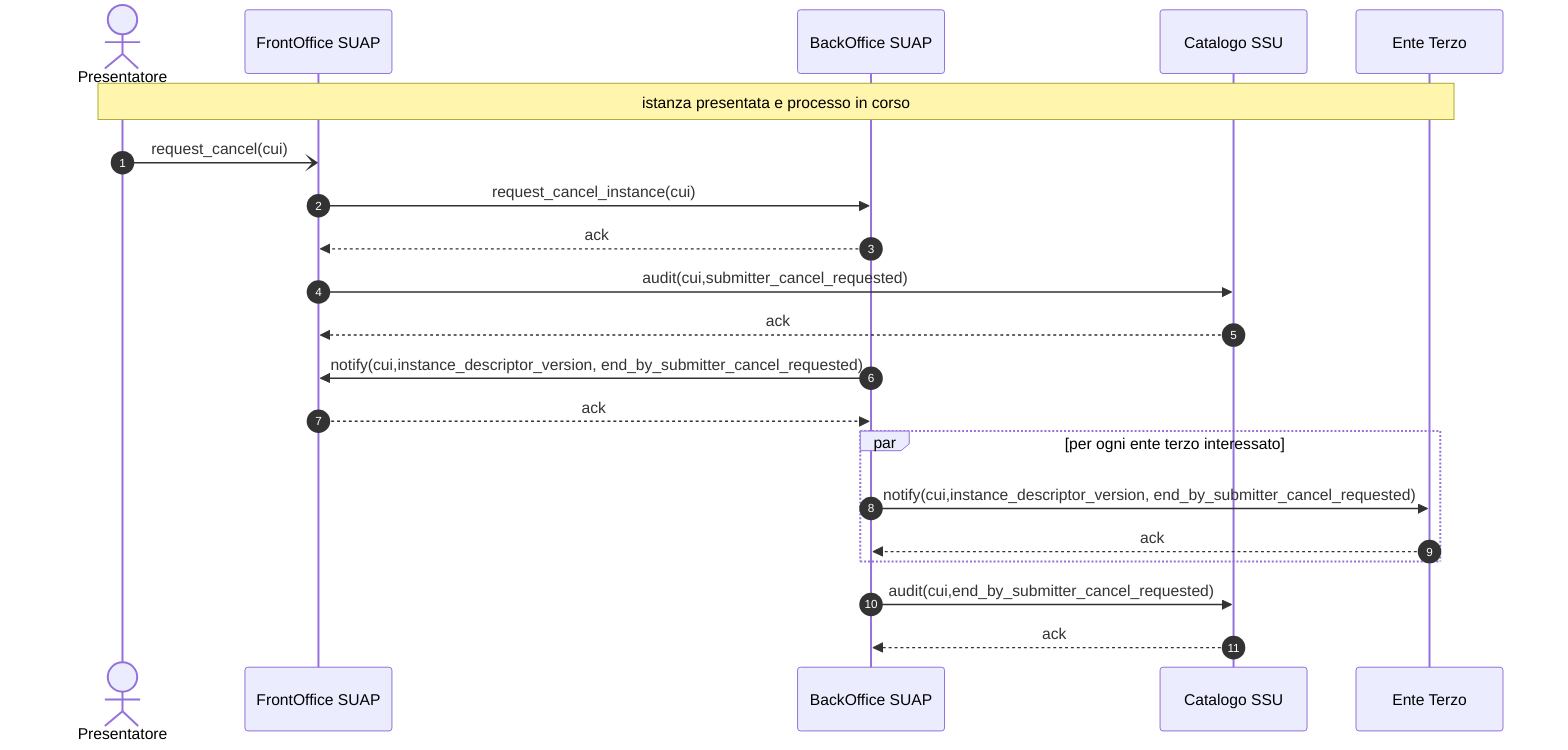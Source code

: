 sequenceDiagram
    autonumber
    
    actor P as Presentatore    
    participant F as FrontOffice SUAP  
    participant B as BackOffice SUAP   
    participant C as Catalogo SSU  
    participant E as Ente Terzo  
   
   
    Note over P,E: istanza presentata e processo in corso

    P -) F: request_cancel(cui)
    
    F->> B: request_cancel_instance(cui)
    B -->> F: ack

    F ->> C: audit(cui,submitter_cancel_requested)
    C -->> F: ack

    B ->> F: notify(cui,instance_descriptor_version, end_by_submitter_cancel_requested)
    F -->> B: ack

    par per ogni ente terzo interessato        
        B ->> E: notify(cui,instance_descriptor_version, end_by_submitter_cancel_requested)
        E -->> B: ack
    end

    B ->> C: audit(cui,end_by_submitter_cancel_requested)
    C -->> B: ack